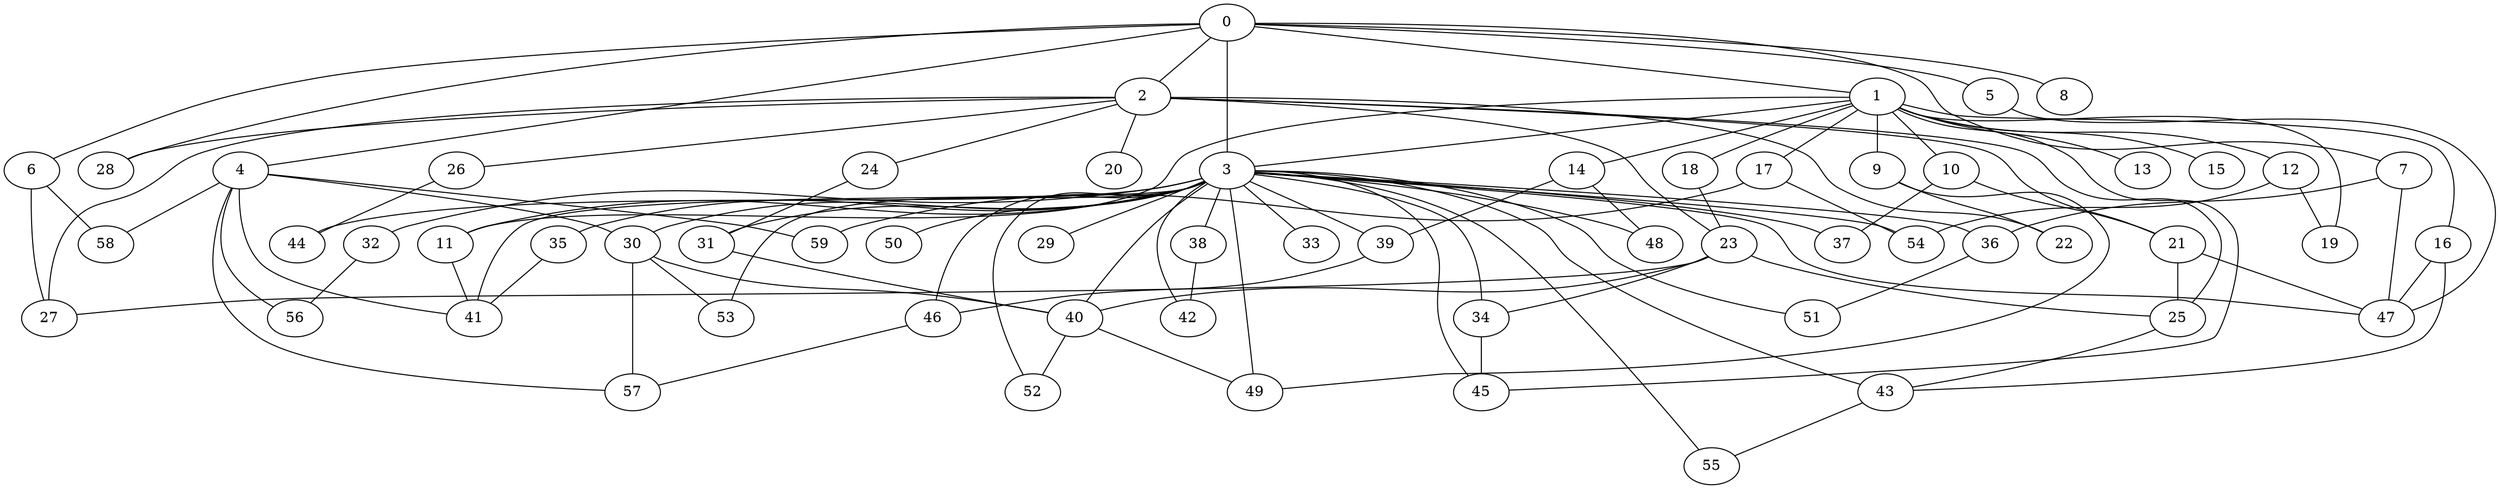 
graph graphname {
    0 -- 1
0 -- 2
0 -- 3
0 -- 4
0 -- 5
0 -- 6
0 -- 7
0 -- 8
0 -- 28
1 -- 9
1 -- 10
1 -- 11
1 -- 12
1 -- 13
1 -- 14
1 -- 15
1 -- 16
1 -- 17
1 -- 18
1 -- 19
1 -- 45
1 -- 3
2 -- 20
2 -- 21
2 -- 22
2 -- 23
2 -- 24
2 -- 25
2 -- 26
2 -- 27
2 -- 28
3 -- 29
3 -- 30
3 -- 31
3 -- 32
3 -- 33
3 -- 34
3 -- 35
3 -- 36
3 -- 37
3 -- 38
3 -- 39
3 -- 40
3 -- 41
3 -- 42
3 -- 43
3 -- 44
3 -- 45
3 -- 46
3 -- 47
3 -- 48
3 -- 49
3 -- 50
3 -- 51
3 -- 52
3 -- 53
3 -- 54
3 -- 55
3 -- 11
4 -- 56
4 -- 58
4 -- 59
4 -- 57
4 -- 41
4 -- 30
5 -- 47
6 -- 58
6 -- 27
7 -- 47
7 -- 36
9 -- 22
9 -- 49
10 -- 37
10 -- 21
11 -- 41
12 -- 19
12 -- 54
14 -- 48
14 -- 39
16 -- 47
16 -- 43
17 -- 54
17 -- 59
18 -- 23
21 -- 47
21 -- 25
23 -- 40
23 -- 25
23 -- 34
23 -- 27
24 -- 31
25 -- 43
26 -- 44
30 -- 57
30 -- 53
30 -- 40
31 -- 40
32 -- 56
34 -- 45
35 -- 41
36 -- 51
38 -- 42
39 -- 46
40 -- 52
40 -- 49
43 -- 55
46 -- 57

}
